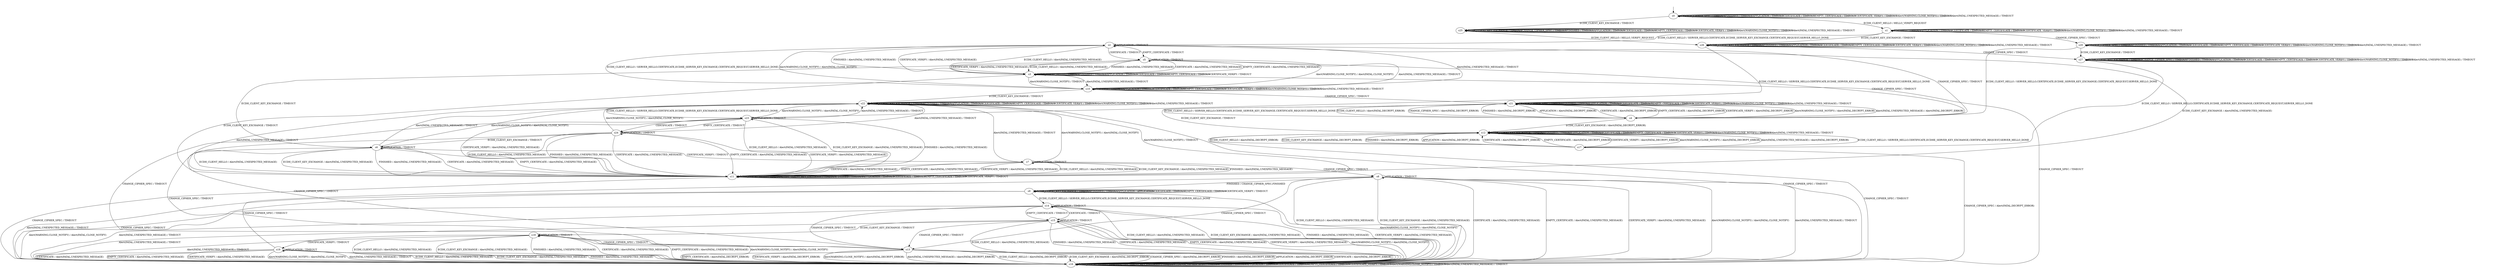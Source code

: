 digraph h5 {
s0 [label="s0"];
s1 [label="s1"];
s2 [label="s2"];
s3 [label="s3"];
s4 [label="s4"];
s5 [label="s5"];
s6 [label="s6"];
s7 [label="s7"];
s8 [label="s8"];
s9 [label="s9"];
s10 [label="s10"];
s11 [label="s11"];
s12 [label="s12"];
s13 [label="s13"];
s14 [label="s14"];
s15 [label="s15"];
s16 [label="s16"];
s17 [label="s17"];
s18 [label="s18"];
s19 [label="s19"];
s20 [label="s20"];
s21 [label="s21"];
s22 [label="s22"];
s23 [label="s23"];
s24 [label="s24"];
s25 [label="s25"];
s26 [label="s26"];
s27 [label="s27"];
s0 -> s1 [label="ECDH_CLIENT_HELLO / HELLO_VERIFY_REQUEST"];
s0 -> s25 [label="ECDH_CLIENT_KEY_EXCHANGE / TIMEOUT"];
s0 -> s0 [label="CHANGE_CIPHER_SPEC / TIMEOUT"];
s0 -> s0 [label="FINISHED / TIMEOUT"];
s0 -> s0 [label="APPLICATION / TIMEOUT"];
s0 -> s0 [label="CERTIFICATE / TIMEOUT"];
s0 -> s0 [label="EMPTY_CERTIFICATE / TIMEOUT"];
s0 -> s0 [label="CERTIFICATE_VERIFY / TIMEOUT"];
s0 -> s0 [label="Alert(WARNING,CLOSE_NOTIFY) / TIMEOUT"];
s0 -> s0 [label="Alert(FATAL,UNEXPECTED_MESSAGE) / TIMEOUT"];
s1 -> s2 [label="ECDH_CLIENT_HELLO / SERVER_HELLO,CERTIFICATE,ECDHE_SERVER_KEY_EXCHANGE,CERTIFICATE_REQUEST,SERVER_HELLO_DONE"];
s1 -> s26 [label="ECDH_CLIENT_KEY_EXCHANGE / TIMEOUT"];
s1 -> s20 [label="CHANGE_CIPHER_SPEC / TIMEOUT"];
s1 -> s1 [label="FINISHED / TIMEOUT"];
s1 -> s1 [label="APPLICATION / TIMEOUT"];
s1 -> s1 [label="CERTIFICATE / TIMEOUT"];
s1 -> s1 [label="EMPTY_CERTIFICATE / TIMEOUT"];
s1 -> s1 [label="CERTIFICATE_VERIFY / TIMEOUT"];
s1 -> s1 [label="Alert(WARNING,CLOSE_NOTIFY) / TIMEOUT"];
s1 -> s1 [label="Alert(FATAL,UNEXPECTED_MESSAGE) / TIMEOUT"];
s2 -> s3 [label="ECDH_CLIENT_HELLO / Alert(FATAL,UNEXPECTED_MESSAGE)"];
s2 -> s11 [label="ECDH_CLIENT_KEY_EXCHANGE / Alert(FATAL,UNEXPECTED_MESSAGE)"];
s2 -> s4 [label="CHANGE_CIPHER_SPEC / TIMEOUT"];
s2 -> s3 [label="FINISHED / Alert(FATAL,UNEXPECTED_MESSAGE)"];
s2 -> s2 [label="APPLICATION / TIMEOUT"];
s2 -> s5 [label="CERTIFICATE / TIMEOUT"];
s2 -> s5 [label="EMPTY_CERTIFICATE / TIMEOUT"];
s2 -> s3 [label="CERTIFICATE_VERIFY / Alert(FATAL,UNEXPECTED_MESSAGE)"];
s2 -> s10 [label="Alert(WARNING,CLOSE_NOTIFY) / Alert(FATAL,CLOSE_NOTIFY)"];
s2 -> s10 [label="Alert(FATAL,UNEXPECTED_MESSAGE) / TIMEOUT"];
s3 -> s3 [label="ECDH_CLIENT_HELLO / TIMEOUT"];
s3 -> s11 [label="ECDH_CLIENT_KEY_EXCHANGE / TIMEOUT"];
s3 -> s16 [label="CHANGE_CIPHER_SPEC / TIMEOUT"];
s3 -> s3 [label="FINISHED / TIMEOUT"];
s3 -> s3 [label="APPLICATION / TIMEOUT"];
s3 -> s3 [label="CERTIFICATE / TIMEOUT"];
s3 -> s3 [label="EMPTY_CERTIFICATE / TIMEOUT"];
s3 -> s3 [label="CERTIFICATE_VERIFY / TIMEOUT"];
s3 -> s10 [label="Alert(WARNING,CLOSE_NOTIFY) / TIMEOUT"];
s3 -> s10 [label="Alert(FATAL,UNEXPECTED_MESSAGE) / TIMEOUT"];
s4 -> s21 [label="ECDH_CLIENT_HELLO / Alert(FATAL,DECRYPT_ERROR)"];
s4 -> s12 [label="ECDH_CLIENT_KEY_EXCHANGE / Alert(FATAL,DECRYPT_ERROR)"];
s4 -> s21 [label="CHANGE_CIPHER_SPEC / Alert(FATAL,DECRYPT_ERROR)"];
s4 -> s21 [label="FINISHED / Alert(FATAL,DECRYPT_ERROR)"];
s4 -> s21 [label="APPLICATION / Alert(FATAL,DECRYPT_ERROR)"];
s4 -> s21 [label="CERTIFICATE / Alert(FATAL,DECRYPT_ERROR)"];
s4 -> s21 [label="EMPTY_CERTIFICATE / Alert(FATAL,DECRYPT_ERROR)"];
s4 -> s21 [label="CERTIFICATE_VERIFY / Alert(FATAL,DECRYPT_ERROR)"];
s4 -> s21 [label="Alert(WARNING,CLOSE_NOTIFY) / Alert(FATAL,DECRYPT_ERROR)"];
s4 -> s21 [label="Alert(FATAL,UNEXPECTED_MESSAGE) / Alert(FATAL,DECRYPT_ERROR)"];
s5 -> s3 [label="ECDH_CLIENT_HELLO / Alert(FATAL,UNEXPECTED_MESSAGE)"];
s5 -> s6 [label="ECDH_CLIENT_KEY_EXCHANGE / TIMEOUT"];
s5 -> s4 [label="CHANGE_CIPHER_SPEC / TIMEOUT"];
s5 -> s3 [label="FINISHED / Alert(FATAL,UNEXPECTED_MESSAGE)"];
s5 -> s5 [label="APPLICATION / TIMEOUT"];
s5 -> s3 [label="CERTIFICATE / Alert(FATAL,UNEXPECTED_MESSAGE)"];
s5 -> s3 [label="EMPTY_CERTIFICATE / Alert(FATAL,UNEXPECTED_MESSAGE)"];
s5 -> s3 [label="CERTIFICATE_VERIFY / Alert(FATAL,UNEXPECTED_MESSAGE)"];
s5 -> s10 [label="Alert(WARNING,CLOSE_NOTIFY) / Alert(FATAL,CLOSE_NOTIFY)"];
s5 -> s10 [label="Alert(FATAL,UNEXPECTED_MESSAGE) / TIMEOUT"];
s6 -> s11 [label="ECDH_CLIENT_HELLO / Alert(FATAL,UNEXPECTED_MESSAGE)"];
s6 -> s11 [label="ECDH_CLIENT_KEY_EXCHANGE / Alert(FATAL,UNEXPECTED_MESSAGE)"];
s6 -> s13 [label="CHANGE_CIPHER_SPEC / TIMEOUT"];
s6 -> s11 [label="FINISHED / Alert(FATAL,UNEXPECTED_MESSAGE)"];
s6 -> s6 [label="APPLICATION / TIMEOUT"];
s6 -> s11 [label="CERTIFICATE / Alert(FATAL,UNEXPECTED_MESSAGE)"];
s6 -> s11 [label="EMPTY_CERTIFICATE / Alert(FATAL,UNEXPECTED_MESSAGE)"];
s6 -> s7 [label="CERTIFICATE_VERIFY / TIMEOUT"];
s6 -> s22 [label="Alert(WARNING,CLOSE_NOTIFY) / Alert(FATAL,CLOSE_NOTIFY)"];
s6 -> s22 [label="Alert(FATAL,UNEXPECTED_MESSAGE) / TIMEOUT"];
s7 -> s11 [label="ECDH_CLIENT_HELLO / Alert(FATAL,UNEXPECTED_MESSAGE)"];
s7 -> s11 [label="ECDH_CLIENT_KEY_EXCHANGE / Alert(FATAL,UNEXPECTED_MESSAGE)"];
s7 -> s8 [label="CHANGE_CIPHER_SPEC / TIMEOUT"];
s7 -> s11 [label="FINISHED / Alert(FATAL,UNEXPECTED_MESSAGE)"];
s7 -> s7 [label="APPLICATION / TIMEOUT"];
s7 -> s11 [label="CERTIFICATE / Alert(FATAL,UNEXPECTED_MESSAGE)"];
s7 -> s11 [label="EMPTY_CERTIFICATE / Alert(FATAL,UNEXPECTED_MESSAGE)"];
s7 -> s11 [label="CERTIFICATE_VERIFY / Alert(FATAL,UNEXPECTED_MESSAGE)"];
s7 -> s22 [label="Alert(WARNING,CLOSE_NOTIFY) / Alert(FATAL,CLOSE_NOTIFY)"];
s7 -> s22 [label="Alert(FATAL,UNEXPECTED_MESSAGE) / TIMEOUT"];
s8 -> s16 [label="ECDH_CLIENT_HELLO / Alert(FATAL,UNEXPECTED_MESSAGE)"];
s8 -> s16 [label="ECDH_CLIENT_KEY_EXCHANGE / Alert(FATAL,UNEXPECTED_MESSAGE)"];
s8 -> s13 [label="CHANGE_CIPHER_SPEC / TIMEOUT"];
s8 -> s9 [label="FINISHED / CHANGE_CIPHER_SPEC,FINISHED"];
s8 -> s8 [label="APPLICATION / TIMEOUT"];
s8 -> s16 [label="CERTIFICATE / Alert(FATAL,UNEXPECTED_MESSAGE)"];
s8 -> s16 [label="EMPTY_CERTIFICATE / Alert(FATAL,UNEXPECTED_MESSAGE)"];
s8 -> s16 [label="CERTIFICATE_VERIFY / Alert(FATAL,UNEXPECTED_MESSAGE)"];
s8 -> s16 [label="Alert(WARNING,CLOSE_NOTIFY) / Alert(FATAL,CLOSE_NOTIFY)"];
s8 -> s16 [label="Alert(FATAL,UNEXPECTED_MESSAGE) / TIMEOUT"];
s9 -> s14 [label="ECDH_CLIENT_HELLO / SERVER_HELLO,CERTIFICATE,ECDHE_SERVER_KEY_EXCHANGE,CERTIFICATE_REQUEST,SERVER_HELLO_DONE"];
s9 -> s9 [label="ECDH_CLIENT_KEY_EXCHANGE / TIMEOUT"];
s9 -> s16 [label="CHANGE_CIPHER_SPEC / TIMEOUT"];
s9 -> s9 [label="FINISHED / TIMEOUT"];
s9 -> s9 [label="APPLICATION / APPLICATION"];
s9 -> s9 [label="CERTIFICATE / TIMEOUT"];
s9 -> s9 [label="EMPTY_CERTIFICATE / TIMEOUT"];
s9 -> s9 [label="CERTIFICATE_VERIFY / TIMEOUT"];
s9 -> s16 [label="Alert(WARNING,CLOSE_NOTIFY) / Alert(FATAL,CLOSE_NOTIFY)"];
s9 -> s16 [label="Alert(FATAL,UNEXPECTED_MESSAGE) / TIMEOUT"];
s10 -> s2 [label="ECDH_CLIENT_HELLO / SERVER_HELLO,CERTIFICATE,ECDHE_SERVER_KEY_EXCHANGE,CERTIFICATE_REQUEST,SERVER_HELLO_DONE"];
s10 -> s22 [label="ECDH_CLIENT_KEY_EXCHANGE / TIMEOUT"];
s10 -> s21 [label="CHANGE_CIPHER_SPEC / TIMEOUT"];
s10 -> s10 [label="FINISHED / TIMEOUT"];
s10 -> s10 [label="APPLICATION / TIMEOUT"];
s10 -> s10 [label="CERTIFICATE / TIMEOUT"];
s10 -> s10 [label="EMPTY_CERTIFICATE / TIMEOUT"];
s10 -> s10 [label="CERTIFICATE_VERIFY / TIMEOUT"];
s10 -> s10 [label="Alert(WARNING,CLOSE_NOTIFY) / TIMEOUT"];
s10 -> s10 [label="Alert(FATAL,UNEXPECTED_MESSAGE) / TIMEOUT"];
s11 -> s11 [label="ECDH_CLIENT_HELLO / TIMEOUT"];
s11 -> s11 [label="ECDH_CLIENT_KEY_EXCHANGE / TIMEOUT"];
s11 -> s16 [label="CHANGE_CIPHER_SPEC / TIMEOUT"];
s11 -> s11 [label="FINISHED / TIMEOUT"];
s11 -> s11 [label="APPLICATION / TIMEOUT"];
s11 -> s11 [label="CERTIFICATE / TIMEOUT"];
s11 -> s11 [label="EMPTY_CERTIFICATE / TIMEOUT"];
s11 -> s11 [label="CERTIFICATE_VERIFY / TIMEOUT"];
s11 -> s22 [label="Alert(WARNING,CLOSE_NOTIFY) / TIMEOUT"];
s11 -> s22 [label="Alert(FATAL,UNEXPECTED_MESSAGE) / TIMEOUT"];
s12 -> s17 [label="ECDH_CLIENT_HELLO / SERVER_HELLO,CERTIFICATE,ECDHE_SERVER_KEY_EXCHANGE,CERTIFICATE_REQUEST,SERVER_HELLO_DONE"];
s12 -> s12 [label="ECDH_CLIENT_KEY_EXCHANGE / TIMEOUT"];
s12 -> s16 [label="CHANGE_CIPHER_SPEC / TIMEOUT"];
s12 -> s12 [label="FINISHED / TIMEOUT"];
s12 -> s12 [label="APPLICATION / TIMEOUT"];
s12 -> s12 [label="CERTIFICATE / TIMEOUT"];
s12 -> s12 [label="EMPTY_CERTIFICATE / TIMEOUT"];
s12 -> s12 [label="CERTIFICATE_VERIFY / TIMEOUT"];
s12 -> s12 [label="Alert(WARNING,CLOSE_NOTIFY) / TIMEOUT"];
s12 -> s12 [label="Alert(FATAL,UNEXPECTED_MESSAGE) / TIMEOUT"];
s13 -> s16 [label="ECDH_CLIENT_HELLO / Alert(FATAL,DECRYPT_ERROR)"];
s13 -> s16 [label="ECDH_CLIENT_KEY_EXCHANGE / Alert(FATAL,DECRYPT_ERROR)"];
s13 -> s16 [label="CHANGE_CIPHER_SPEC / Alert(FATAL,DECRYPT_ERROR)"];
s13 -> s16 [label="FINISHED / Alert(FATAL,DECRYPT_ERROR)"];
s13 -> s16 [label="APPLICATION / Alert(FATAL,DECRYPT_ERROR)"];
s13 -> s16 [label="CERTIFICATE / Alert(FATAL,DECRYPT_ERROR)"];
s13 -> s16 [label="EMPTY_CERTIFICATE / Alert(FATAL,DECRYPT_ERROR)"];
s13 -> s16 [label="CERTIFICATE_VERIFY / Alert(FATAL,DECRYPT_ERROR)"];
s13 -> s16 [label="Alert(WARNING,CLOSE_NOTIFY) / Alert(FATAL,DECRYPT_ERROR)"];
s13 -> s16 [label="Alert(FATAL,UNEXPECTED_MESSAGE) / Alert(FATAL,DECRYPT_ERROR)"];
s14 -> s16 [label="ECDH_CLIENT_HELLO / Alert(FATAL,UNEXPECTED_MESSAGE)"];
s14 -> s16 [label="ECDH_CLIENT_KEY_EXCHANGE / Alert(FATAL,UNEXPECTED_MESSAGE)"];
s14 -> s13 [label="CHANGE_CIPHER_SPEC / TIMEOUT"];
s14 -> s16 [label="FINISHED / Alert(FATAL,UNEXPECTED_MESSAGE)"];
s14 -> s14 [label="APPLICATION / TIMEOUT"];
s14 -> s15 [label="CERTIFICATE / TIMEOUT"];
s14 -> s15 [label="EMPTY_CERTIFICATE / TIMEOUT"];
s14 -> s16 [label="CERTIFICATE_VERIFY / Alert(FATAL,UNEXPECTED_MESSAGE)"];
s14 -> s16 [label="Alert(WARNING,CLOSE_NOTIFY) / Alert(FATAL,CLOSE_NOTIFY)"];
s14 -> s16 [label="Alert(FATAL,UNEXPECTED_MESSAGE) / TIMEOUT"];
s15 -> s16 [label="ECDH_CLIENT_HELLO / Alert(FATAL,UNEXPECTED_MESSAGE)"];
s15 -> s18 [label="ECDH_CLIENT_KEY_EXCHANGE / TIMEOUT"];
s15 -> s13 [label="CHANGE_CIPHER_SPEC / TIMEOUT"];
s15 -> s16 [label="FINISHED / Alert(FATAL,UNEXPECTED_MESSAGE)"];
s15 -> s15 [label="APPLICATION / TIMEOUT"];
s15 -> s16 [label="CERTIFICATE / Alert(FATAL,UNEXPECTED_MESSAGE)"];
s15 -> s16 [label="EMPTY_CERTIFICATE / Alert(FATAL,UNEXPECTED_MESSAGE)"];
s15 -> s16 [label="CERTIFICATE_VERIFY / Alert(FATAL,UNEXPECTED_MESSAGE)"];
s15 -> s16 [label="Alert(WARNING,CLOSE_NOTIFY) / Alert(FATAL,CLOSE_NOTIFY)"];
s15 -> s16 [label="Alert(FATAL,UNEXPECTED_MESSAGE) / TIMEOUT"];
s16 -> s16 [label="ECDH_CLIENT_HELLO / TIMEOUT"];
s16 -> s16 [label="ECDH_CLIENT_KEY_EXCHANGE / TIMEOUT"];
s16 -> s16 [label="CHANGE_CIPHER_SPEC / TIMEOUT"];
s16 -> s16 [label="FINISHED / TIMEOUT"];
s16 -> s16 [label="APPLICATION / TIMEOUT"];
s16 -> s16 [label="CERTIFICATE / TIMEOUT"];
s16 -> s16 [label="EMPTY_CERTIFICATE / TIMEOUT"];
s16 -> s16 [label="CERTIFICATE_VERIFY / TIMEOUT"];
s16 -> s16 [label="Alert(WARNING,CLOSE_NOTIFY) / TIMEOUT"];
s16 -> s16 [label="Alert(FATAL,UNEXPECTED_MESSAGE) / TIMEOUT"];
s17 -> s12 [label="ECDH_CLIENT_HELLO / Alert(FATAL,DECRYPT_ERROR)"];
s17 -> s12 [label="ECDH_CLIENT_KEY_EXCHANGE / Alert(FATAL,DECRYPT_ERROR)"];
s17 -> s16 [label="CHANGE_CIPHER_SPEC / Alert(FATAL,DECRYPT_ERROR)"];
s17 -> s12 [label="FINISHED / Alert(FATAL,DECRYPT_ERROR)"];
s17 -> s12 [label="APPLICATION / Alert(FATAL,DECRYPT_ERROR)"];
s17 -> s12 [label="CERTIFICATE / Alert(FATAL,DECRYPT_ERROR)"];
s17 -> s12 [label="EMPTY_CERTIFICATE / Alert(FATAL,DECRYPT_ERROR)"];
s17 -> s12 [label="CERTIFICATE_VERIFY / Alert(FATAL,DECRYPT_ERROR)"];
s17 -> s12 [label="Alert(WARNING,CLOSE_NOTIFY) / Alert(FATAL,DECRYPT_ERROR)"];
s17 -> s12 [label="Alert(FATAL,UNEXPECTED_MESSAGE) / Alert(FATAL,DECRYPT_ERROR)"];
s18 -> s16 [label="ECDH_CLIENT_HELLO / Alert(FATAL,UNEXPECTED_MESSAGE)"];
s18 -> s16 [label="ECDH_CLIENT_KEY_EXCHANGE / Alert(FATAL,UNEXPECTED_MESSAGE)"];
s18 -> s13 [label="CHANGE_CIPHER_SPEC / TIMEOUT"];
s18 -> s16 [label="FINISHED / Alert(FATAL,UNEXPECTED_MESSAGE)"];
s18 -> s18 [label="APPLICATION / TIMEOUT"];
s18 -> s16 [label="CERTIFICATE / Alert(FATAL,UNEXPECTED_MESSAGE)"];
s18 -> s16 [label="EMPTY_CERTIFICATE / Alert(FATAL,UNEXPECTED_MESSAGE)"];
s18 -> s19 [label="CERTIFICATE_VERIFY / TIMEOUT"];
s18 -> s16 [label="Alert(WARNING,CLOSE_NOTIFY) / Alert(FATAL,CLOSE_NOTIFY)"];
s18 -> s16 [label="Alert(FATAL,UNEXPECTED_MESSAGE) / TIMEOUT"];
s19 -> s16 [label="ECDH_CLIENT_HELLO / Alert(FATAL,UNEXPECTED_MESSAGE)"];
s19 -> s16 [label="ECDH_CLIENT_KEY_EXCHANGE / Alert(FATAL,UNEXPECTED_MESSAGE)"];
s19 -> s8 [label="CHANGE_CIPHER_SPEC / TIMEOUT"];
s19 -> s16 [label="FINISHED / Alert(FATAL,UNEXPECTED_MESSAGE)"];
s19 -> s19 [label="APPLICATION / TIMEOUT"];
s19 -> s16 [label="CERTIFICATE / Alert(FATAL,UNEXPECTED_MESSAGE)"];
s19 -> s16 [label="EMPTY_CERTIFICATE / Alert(FATAL,UNEXPECTED_MESSAGE)"];
s19 -> s16 [label="CERTIFICATE_VERIFY / Alert(FATAL,UNEXPECTED_MESSAGE)"];
s19 -> s16 [label="Alert(WARNING,CLOSE_NOTIFY) / Alert(FATAL,CLOSE_NOTIFY)"];
s19 -> s16 [label="Alert(FATAL,UNEXPECTED_MESSAGE) / TIMEOUT"];
s20 -> s4 [label="ECDH_CLIENT_HELLO / SERVER_HELLO,CERTIFICATE,ECDHE_SERVER_KEY_EXCHANGE,CERTIFICATE_REQUEST,SERVER_HELLO_DONE"];
s20 -> s27 [label="ECDH_CLIENT_KEY_EXCHANGE / TIMEOUT"];
s20 -> s20 [label="CHANGE_CIPHER_SPEC / TIMEOUT"];
s20 -> s20 [label="FINISHED / TIMEOUT"];
s20 -> s20 [label="APPLICATION / TIMEOUT"];
s20 -> s20 [label="CERTIFICATE / TIMEOUT"];
s20 -> s20 [label="EMPTY_CERTIFICATE / TIMEOUT"];
s20 -> s20 [label="CERTIFICATE_VERIFY / TIMEOUT"];
s20 -> s20 [label="Alert(WARNING,CLOSE_NOTIFY) / TIMEOUT"];
s20 -> s20 [label="Alert(FATAL,UNEXPECTED_MESSAGE) / TIMEOUT"];
s21 -> s4 [label="ECDH_CLIENT_HELLO / SERVER_HELLO,CERTIFICATE,ECDHE_SERVER_KEY_EXCHANGE,CERTIFICATE_REQUEST,SERVER_HELLO_DONE"];
s21 -> s12 [label="ECDH_CLIENT_KEY_EXCHANGE / TIMEOUT"];
s21 -> s21 [label="CHANGE_CIPHER_SPEC / TIMEOUT"];
s21 -> s21 [label="FINISHED / TIMEOUT"];
s21 -> s21 [label="APPLICATION / TIMEOUT"];
s21 -> s21 [label="CERTIFICATE / TIMEOUT"];
s21 -> s21 [label="EMPTY_CERTIFICATE / TIMEOUT"];
s21 -> s21 [label="CERTIFICATE_VERIFY / TIMEOUT"];
s21 -> s21 [label="Alert(WARNING,CLOSE_NOTIFY) / TIMEOUT"];
s21 -> s21 [label="Alert(FATAL,UNEXPECTED_MESSAGE) / TIMEOUT"];
s22 -> s23 [label="ECDH_CLIENT_HELLO / SERVER_HELLO,CERTIFICATE,ECDHE_SERVER_KEY_EXCHANGE,CERTIFICATE_REQUEST,SERVER_HELLO_DONE"];
s22 -> s22 [label="ECDH_CLIENT_KEY_EXCHANGE / TIMEOUT"];
s22 -> s16 [label="CHANGE_CIPHER_SPEC / TIMEOUT"];
s22 -> s22 [label="FINISHED / TIMEOUT"];
s22 -> s22 [label="APPLICATION / TIMEOUT"];
s22 -> s22 [label="CERTIFICATE / TIMEOUT"];
s22 -> s22 [label="EMPTY_CERTIFICATE / TIMEOUT"];
s22 -> s22 [label="CERTIFICATE_VERIFY / TIMEOUT"];
s22 -> s22 [label="Alert(WARNING,CLOSE_NOTIFY) / TIMEOUT"];
s22 -> s22 [label="Alert(FATAL,UNEXPECTED_MESSAGE) / TIMEOUT"];
s23 -> s11 [label="ECDH_CLIENT_HELLO / Alert(FATAL,UNEXPECTED_MESSAGE)"];
s23 -> s11 [label="ECDH_CLIENT_KEY_EXCHANGE / Alert(FATAL,UNEXPECTED_MESSAGE)"];
s23 -> s13 [label="CHANGE_CIPHER_SPEC / TIMEOUT"];
s23 -> s11 [label="FINISHED / Alert(FATAL,UNEXPECTED_MESSAGE)"];
s23 -> s23 [label="APPLICATION / TIMEOUT"];
s23 -> s24 [label="CERTIFICATE / TIMEOUT"];
s23 -> s24 [label="EMPTY_CERTIFICATE / TIMEOUT"];
s23 -> s11 [label="CERTIFICATE_VERIFY / Alert(FATAL,UNEXPECTED_MESSAGE)"];
s23 -> s22 [label="Alert(WARNING,CLOSE_NOTIFY) / Alert(FATAL,CLOSE_NOTIFY)"];
s23 -> s22 [label="Alert(FATAL,UNEXPECTED_MESSAGE) / TIMEOUT"];
s24 -> s11 [label="ECDH_CLIENT_HELLO / Alert(FATAL,UNEXPECTED_MESSAGE)"];
s24 -> s6 [label="ECDH_CLIENT_KEY_EXCHANGE / TIMEOUT"];
s24 -> s13 [label="CHANGE_CIPHER_SPEC / TIMEOUT"];
s24 -> s11 [label="FINISHED / Alert(FATAL,UNEXPECTED_MESSAGE)"];
s24 -> s24 [label="APPLICATION / TIMEOUT"];
s24 -> s11 [label="CERTIFICATE / Alert(FATAL,UNEXPECTED_MESSAGE)"];
s24 -> s11 [label="EMPTY_CERTIFICATE / Alert(FATAL,UNEXPECTED_MESSAGE)"];
s24 -> s11 [label="CERTIFICATE_VERIFY / Alert(FATAL,UNEXPECTED_MESSAGE)"];
s24 -> s22 [label="Alert(WARNING,CLOSE_NOTIFY) / Alert(FATAL,CLOSE_NOTIFY)"];
s24 -> s22 [label="Alert(FATAL,UNEXPECTED_MESSAGE) / TIMEOUT"];
s25 -> s26 [label="ECDH_CLIENT_HELLO / HELLO_VERIFY_REQUEST"];
s25 -> s25 [label="ECDH_CLIENT_KEY_EXCHANGE / TIMEOUT"];
s25 -> s25 [label="CHANGE_CIPHER_SPEC / TIMEOUT"];
s25 -> s25 [label="FINISHED / TIMEOUT"];
s25 -> s25 [label="APPLICATION / TIMEOUT"];
s25 -> s25 [label="CERTIFICATE / TIMEOUT"];
s25 -> s25 [label="EMPTY_CERTIFICATE / TIMEOUT"];
s25 -> s25 [label="CERTIFICATE_VERIFY / TIMEOUT"];
s25 -> s25 [label="Alert(WARNING,CLOSE_NOTIFY) / TIMEOUT"];
s25 -> s25 [label="Alert(FATAL,UNEXPECTED_MESSAGE) / TIMEOUT"];
s26 -> s23 [label="ECDH_CLIENT_HELLO / SERVER_HELLO,CERTIFICATE,ECDHE_SERVER_KEY_EXCHANGE,CERTIFICATE_REQUEST,SERVER_HELLO_DONE"];
s26 -> s26 [label="ECDH_CLIENT_KEY_EXCHANGE / TIMEOUT"];
s26 -> s27 [label="CHANGE_CIPHER_SPEC / TIMEOUT"];
s26 -> s26 [label="FINISHED / TIMEOUT"];
s26 -> s26 [label="APPLICATION / TIMEOUT"];
s26 -> s26 [label="CERTIFICATE / TIMEOUT"];
s26 -> s26 [label="EMPTY_CERTIFICATE / TIMEOUT"];
s26 -> s26 [label="CERTIFICATE_VERIFY / TIMEOUT"];
s26 -> s26 [label="Alert(WARNING,CLOSE_NOTIFY) / TIMEOUT"];
s26 -> s26 [label="Alert(FATAL,UNEXPECTED_MESSAGE) / TIMEOUT"];
s27 -> s17 [label="ECDH_CLIENT_HELLO / SERVER_HELLO,CERTIFICATE,ECDHE_SERVER_KEY_EXCHANGE,CERTIFICATE_REQUEST,SERVER_HELLO_DONE"];
s27 -> s27 [label="ECDH_CLIENT_KEY_EXCHANGE / TIMEOUT"];
s27 -> s27 [label="CHANGE_CIPHER_SPEC / TIMEOUT"];
s27 -> s27 [label="FINISHED / TIMEOUT"];
s27 -> s27 [label="APPLICATION / TIMEOUT"];
s27 -> s27 [label="CERTIFICATE / TIMEOUT"];
s27 -> s27 [label="EMPTY_CERTIFICATE / TIMEOUT"];
s27 -> s27 [label="CERTIFICATE_VERIFY / TIMEOUT"];
s27 -> s27 [label="Alert(WARNING,CLOSE_NOTIFY) / TIMEOUT"];
s27 -> s27 [label="Alert(FATAL,UNEXPECTED_MESSAGE) / TIMEOUT"];
__start0 [shape=none, label=""];
__start0 -> s0 [label=""];
}
